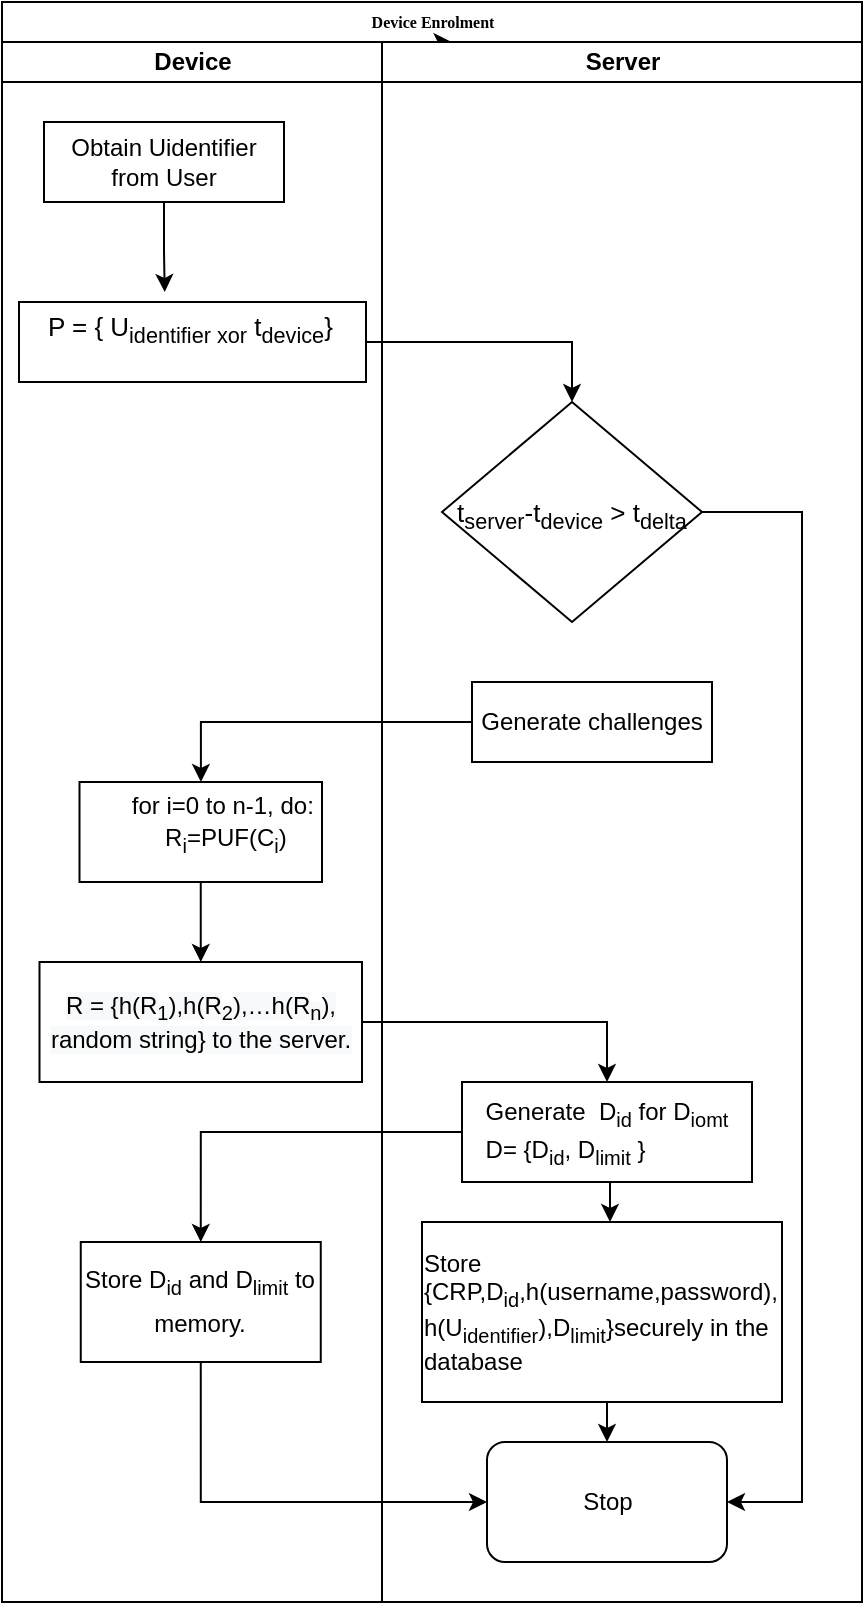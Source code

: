 <mxfile version="14.3.0" type="github">
  <diagram name="Page-1" id="74e2e168-ea6b-b213-b513-2b3c1d86103e">
    <mxGraphModel dx="1186" dy="747" grid="1" gridSize="10" guides="1" tooltips="1" connect="1" arrows="1" fold="1" page="1" pageScale="1" pageWidth="1100" pageHeight="850" background="#ffffff" math="0" shadow="0">
      <root>
        <mxCell id="0" />
        <mxCell id="1" parent="0" />
        <mxCell id="77e6c97f196da883-1" value="Device Enrolment" style="swimlane;html=1;childLayout=stackLayout;startSize=20;rounded=0;shadow=0;labelBackgroundColor=none;strokeWidth=1;fontFamily=Verdana;fontSize=8;align=center;" parent="1" vertex="1">
          <mxGeometry x="320" y="10" width="430" height="800" as="geometry">
            <mxRectangle x="70" y="40" width="50" height="20" as="alternateBounds" />
          </mxGeometry>
        </mxCell>
        <mxCell id="PNpXFueBDEGOKT5g1c5p-12" style="edgeStyle=orthogonalEdgeStyle;rounded=0;orthogonalLoop=1;jettySize=auto;html=1;exitX=1;exitY=0;exitDx=0;exitDy=0;entryX=0.145;entryY=0.001;entryDx=0;entryDy=0;entryPerimeter=0;" edge="1" parent="77e6c97f196da883-1" source="77e6c97f196da883-2" target="77e6c97f196da883-3">
          <mxGeometry relative="1" as="geometry" />
        </mxCell>
        <mxCell id="77e6c97f196da883-2" value="Device" style="swimlane;html=1;startSize=20;" parent="77e6c97f196da883-1" vertex="1">
          <mxGeometry y="20" width="190" height="780" as="geometry" />
        </mxCell>
        <mxCell id="PNpXFueBDEGOKT5g1c5p-15" style="edgeStyle=orthogonalEdgeStyle;rounded=0;orthogonalLoop=1;jettySize=auto;html=1;exitX=0.5;exitY=1;exitDx=0;exitDy=0;entryX=0.42;entryY=-0.125;entryDx=0;entryDy=0;entryPerimeter=0;" edge="1" parent="77e6c97f196da883-2" source="PNpXFueBDEGOKT5g1c5p-1" target="PNpXFueBDEGOKT5g1c5p-2">
          <mxGeometry relative="1" as="geometry" />
        </mxCell>
        <mxCell id="PNpXFueBDEGOKT5g1c5p-1" value="Obtain Uidentifier from User" style="rounded=0;whiteSpace=wrap;html=1;" vertex="1" parent="77e6c97f196da883-2">
          <mxGeometry x="21" y="40" width="120" height="40" as="geometry" />
        </mxCell>
        <mxCell id="PNpXFueBDEGOKT5g1c5p-2" value="&lt;p class=&quot;MsoNormal&quot; style=&quot;margin: 0cm ; text-indent: 0cm ; font-family: &amp;#34;times&amp;#34;&quot;&gt;&lt;font style=&quot;font-size: 14px&quot;&gt;&lt;br&gt;&lt;/font&gt;&lt;/p&gt;&lt;p class=&quot;MsoNormal&quot; style=&quot;margin: 0cm ; text-indent: 0cm&quot;&gt;&lt;div style=&quot;text-align: left&quot;&gt;&lt;font style=&quot;font-size: 13px&quot;&gt;&lt;font style=&quot;text-indent: 0cm&quot;&gt;P = { U&lt;sub&gt;identifier xor&lt;/sub&gt;&lt;span lang=&quot;EN-US&quot;&gt;&amp;nbsp;&lt;/span&gt;&lt;/font&gt;&lt;font style=&quot;text-indent: 0cm&quot;&gt;t&lt;sub&gt;device&lt;/sub&gt;}&amp;nbsp;&lt;/font&gt;&lt;/font&gt;&lt;/div&gt;&lt;div style=&quot;text-align: left&quot;&gt;&lt;br&gt;&lt;/div&gt;&lt;/p&gt;" style="rounded=0;whiteSpace=wrap;html=1;fontSize=13;" vertex="1" parent="77e6c97f196da883-2">
          <mxGeometry x="8.5" y="130" width="173.5" height="40" as="geometry" />
        </mxCell>
        <mxCell id="PNpXFueBDEGOKT5g1c5p-19" style="edgeStyle=orthogonalEdgeStyle;rounded=0;orthogonalLoop=1;jettySize=auto;html=1;exitX=0.5;exitY=1;exitDx=0;exitDy=0;entryX=0.5;entryY=0;entryDx=0;entryDy=0;" edge="1" parent="77e6c97f196da883-2" source="PNpXFueBDEGOKT5g1c5p-5" target="PNpXFueBDEGOKT5g1c5p-10">
          <mxGeometry relative="1" as="geometry" />
        </mxCell>
        <mxCell id="PNpXFueBDEGOKT5g1c5p-5" value="&lt;p class=&quot;MsoNormal&quot; align=&quot;left&quot; style=&quot;margin: 6pt 0cm ; text-align: left ; text-indent: 0cm ; font-size: 10pt ; font-family: &amp;#34;times&amp;#34;&quot;&gt;&lt;br&gt;&lt;/p&gt;&lt;p class=&quot;MsoNormal&quot; align=&quot;left&quot; style=&quot;margin: 6pt 0cm 6pt 11.35pt ; text-align: left ; text-indent: 0cm ; font-size: 10pt&quot;&gt;&lt;span style=&quot;font-size: 9pt&quot;&gt;&amp;nbsp; for i=0 to n-1, do:&lt;br&gt;&amp;nbsp;&amp;nbsp;&amp;nbsp;&amp;nbsp;&amp;nbsp;&amp;nbsp; R&lt;sub&gt;i&lt;/sub&gt;=PUF(C&lt;sub&gt;i&lt;/sub&gt;)&lt;br&gt;&lt;br&gt;&lt;/span&gt;&lt;/p&gt;&lt;p class=&quot;MsoNormal&quot; align=&quot;left&quot; style=&quot;margin: 0cm ; text-align: left ; text-indent: 0cm ; font-size: 10pt ; font-family: &amp;#34;times&amp;#34;&quot;&gt;&lt;br&gt;&lt;/p&gt;" style="rounded=0;whiteSpace=wrap;html=1;" vertex="1" parent="77e6c97f196da883-2">
          <mxGeometry x="38.75" y="370" width="121.25" height="50" as="geometry" />
        </mxCell>
        <mxCell id="PNpXFueBDEGOKT5g1c5p-7" value="&lt;span style=&quot;font-size: 9pt&quot;&gt;Store D&lt;sub&gt;id&lt;/sub&gt; and D&lt;sub&gt;limit&lt;/sub&gt; to memory.&lt;/span&gt;&lt;span style=&quot;font-size: medium&quot;&gt;&lt;/span&gt;" style="rounded=0;whiteSpace=wrap;html=1;" vertex="1" parent="77e6c97f196da883-2">
          <mxGeometry x="39.38" y="600" width="120" height="60" as="geometry" />
        </mxCell>
        <mxCell id="PNpXFueBDEGOKT5g1c5p-10" value="&lt;span style=&quot;color: rgb(0 , 0 , 0) ; font-size: 12px ; font-style: normal ; font-weight: 400 ; letter-spacing: normal ; text-align: left ; text-indent: 0px ; text-transform: none ; word-spacing: 0px ; background-color: rgb(248 , 249 , 250) ; display: inline ; float: none&quot;&gt;R = {h(R&lt;/span&gt;&lt;sub style=&quot;color: rgb(0 , 0 , 0) ; font-style: normal ; font-weight: 400 ; letter-spacing: normal ; text-align: left ; text-indent: 0px ; text-transform: none ; word-spacing: 0px ; background-color: rgb(248 , 249 , 250)&quot;&gt;1&lt;/sub&gt;&lt;span style=&quot;color: rgb(0 , 0 , 0) ; font-size: 12px ; font-style: normal ; font-weight: 400 ; letter-spacing: normal ; text-align: left ; text-indent: 0px ; text-transform: none ; word-spacing: 0px ; background-color: rgb(248 , 249 , 250) ; display: inline ; float: none&quot;&gt;),h(R&lt;/span&gt;&lt;sub style=&quot;color: rgb(0 , 0 , 0) ; font-style: normal ; font-weight: 400 ; letter-spacing: normal ; text-align: left ; text-indent: 0px ; text-transform: none ; word-spacing: 0px ; background-color: rgb(248 , 249 , 250)&quot;&gt;2&lt;/sub&gt;&lt;span style=&quot;color: rgb(0 , 0 , 0) ; font-size: 12px ; font-style: normal ; font-weight: 400 ; letter-spacing: normal ; text-align: left ; text-indent: 0px ; text-transform: none ; word-spacing: 0px ; background-color: rgb(248 , 249 , 250) ; display: inline ; float: none&quot;&gt;),…h(R&lt;/span&gt;&lt;sub style=&quot;color: rgb(0 , 0 , 0) ; font-style: normal ; font-weight: 400 ; letter-spacing: normal ; text-align: left ; text-indent: 0px ; text-transform: none ; word-spacing: 0px ; background-color: rgb(248 , 249 , 250)&quot;&gt;n&lt;/sub&gt;&lt;span style=&quot;color: rgb(0 , 0 , 0) ; font-size: 12px ; font-style: normal ; font-weight: 400 ; letter-spacing: normal ; text-align: left ; text-indent: 0px ; text-transform: none ; word-spacing: 0px ; background-color: rgb(248 , 249 , 250) ; display: inline ; float: none&quot;&gt;), random string} to the server.&lt;/span&gt;" style="rounded=0;whiteSpace=wrap;html=1;" vertex="1" parent="77e6c97f196da883-2">
          <mxGeometry x="18.75" y="460" width="161.25" height="60" as="geometry" />
        </mxCell>
        <mxCell id="77e6c97f196da883-3" value="Server" style="swimlane;html=1;startSize=20;" parent="77e6c97f196da883-1" vertex="1">
          <mxGeometry x="190" y="20" width="240" height="780" as="geometry" />
        </mxCell>
        <mxCell id="PNpXFueBDEGOKT5g1c5p-14" style="edgeStyle=orthogonalEdgeStyle;rounded=0;orthogonalLoop=1;jettySize=auto;html=1;entryX=1;entryY=0.5;entryDx=0;entryDy=0;" edge="1" parent="77e6c97f196da883-3" source="PNpXFueBDEGOKT5g1c5p-3" target="PNpXFueBDEGOKT5g1c5p-8">
          <mxGeometry relative="1" as="geometry">
            <Array as="points">
              <mxPoint x="210" y="235" />
              <mxPoint x="210" y="730" />
            </Array>
          </mxGeometry>
        </mxCell>
        <mxCell id="PNpXFueBDEGOKT5g1c5p-3" value="&lt;font style=&quot;font-size: 13px&quot;&gt;t&lt;sub&gt;server&lt;/sub&gt;-t&lt;sub&gt;device&lt;/sub&gt; &amp;gt; t&lt;sub&gt;delta&lt;/sub&gt;&lt;/font&gt;&lt;span style=&quot;font-size: medium&quot;&gt;&lt;/span&gt;" style="rhombus;whiteSpace=wrap;html=1;" vertex="1" parent="77e6c97f196da883-3">
          <mxGeometry x="30" y="180" width="130" height="110" as="geometry" />
        </mxCell>
        <mxCell id="PNpXFueBDEGOKT5g1c5p-4" value="Generate challenges" style="rounded=0;whiteSpace=wrap;html=1;" vertex="1" parent="77e6c97f196da883-3">
          <mxGeometry x="45" y="320" width="120" height="40" as="geometry" />
        </mxCell>
        <mxCell id="PNpXFueBDEGOKT5g1c5p-21" style="edgeStyle=orthogonalEdgeStyle;rounded=0;orthogonalLoop=1;jettySize=auto;html=1;exitX=0.5;exitY=1;exitDx=0;exitDy=0;entryX=0.5;entryY=0;entryDx=0;entryDy=0;" edge="1" parent="77e6c97f196da883-3">
          <mxGeometry relative="1" as="geometry">
            <mxPoint x="116.5" y="570" as="sourcePoint" />
            <mxPoint x="114" y="590" as="targetPoint" />
          </mxGeometry>
        </mxCell>
        <mxCell id="PNpXFueBDEGOKT5g1c5p-6" value="&lt;p class=&quot;MsoNormal&quot; align=&quot;left&quot; style=&quot;margin: 0cm ; text-align: left ; text-indent: 0cm ; font-size: 10pt&quot;&gt;&lt;span style=&quot;font-size: 9pt&quot;&gt;Generate&amp;nbsp; D&lt;sub&gt;id&lt;/sub&gt; for D&lt;sub&gt;iomt&lt;/sub&gt;&lt;/span&gt;&lt;/p&gt;&lt;p class=&quot;MsoNormal&quot; align=&quot;left&quot; style=&quot;margin: 0cm ; text-align: left ; text-indent: 0cm ; font-size: 10pt&quot;&gt;&lt;span style=&quot;font-size: 9pt&quot;&gt;D= {D&lt;sub&gt;id&lt;/sub&gt;, D&lt;sub&gt;limit&lt;/sub&gt; }&amp;nbsp;&lt;/span&gt;&lt;/p&gt;" style="rounded=0;whiteSpace=wrap;html=1;" vertex="1" parent="77e6c97f196da883-3">
          <mxGeometry x="40" y="520" width="145" height="50" as="geometry" />
        </mxCell>
        <mxCell id="PNpXFueBDEGOKT5g1c5p-8" value="Stop" style="rounded=1;whiteSpace=wrap;html=1;" vertex="1" parent="77e6c97f196da883-3">
          <mxGeometry x="52.5" y="700" width="120" height="60" as="geometry" />
        </mxCell>
        <mxCell id="PNpXFueBDEGOKT5g1c5p-23" style="edgeStyle=orthogonalEdgeStyle;rounded=0;orthogonalLoop=1;jettySize=auto;html=1;exitX=0.5;exitY=1;exitDx=0;exitDy=0;entryX=0.5;entryY=0;entryDx=0;entryDy=0;" edge="1" parent="77e6c97f196da883-3" source="PNpXFueBDEGOKT5g1c5p-9" target="PNpXFueBDEGOKT5g1c5p-8">
          <mxGeometry relative="1" as="geometry" />
        </mxCell>
        <mxCell id="PNpXFueBDEGOKT5g1c5p-9" value="&lt;div style=&quot;text-align: left&quot;&gt;&lt;span style=&quot;font-size: 9pt&quot;&gt;Store {CRP,D&lt;/span&gt;&lt;sub&gt;id&lt;/sub&gt;&lt;span style=&quot;font-size: 9pt&quot;&gt;,h(username,password), h(U&lt;/span&gt;&lt;sub&gt;identifier&lt;/sub&gt;&lt;span style=&quot;font-size: 9pt&quot;&gt;),D&lt;/span&gt;&lt;sub&gt;limit&lt;/sub&gt;&lt;span style=&quot;font-size: 9pt&quot;&gt;}securely in the database&lt;/span&gt;&lt;/div&gt;&lt;span style=&quot;font-size: medium&quot;&gt;&lt;div style=&quot;text-align: justify&quot;&gt;&lt;/div&gt;&lt;/span&gt;" style="rounded=0;whiteSpace=wrap;html=1;align=center;" vertex="1" parent="77e6c97f196da883-3">
          <mxGeometry x="20" y="590" width="180" height="90" as="geometry" />
        </mxCell>
        <mxCell id="PNpXFueBDEGOKT5g1c5p-16" style="edgeStyle=orthogonalEdgeStyle;rounded=0;orthogonalLoop=1;jettySize=auto;html=1;entryX=0.5;entryY=0;entryDx=0;entryDy=0;" edge="1" parent="77e6c97f196da883-1" source="PNpXFueBDEGOKT5g1c5p-2" target="PNpXFueBDEGOKT5g1c5p-3">
          <mxGeometry relative="1" as="geometry" />
        </mxCell>
        <mxCell id="PNpXFueBDEGOKT5g1c5p-18" style="edgeStyle=orthogonalEdgeStyle;rounded=0;orthogonalLoop=1;jettySize=auto;html=1;" edge="1" parent="77e6c97f196da883-1" source="PNpXFueBDEGOKT5g1c5p-4" target="PNpXFueBDEGOKT5g1c5p-5">
          <mxGeometry relative="1" as="geometry" />
        </mxCell>
        <mxCell id="PNpXFueBDEGOKT5g1c5p-20" style="edgeStyle=orthogonalEdgeStyle;rounded=0;orthogonalLoop=1;jettySize=auto;html=1;exitX=1;exitY=0.5;exitDx=0;exitDy=0;entryX=0.5;entryY=0;entryDx=0;entryDy=0;" edge="1" parent="77e6c97f196da883-1" source="PNpXFueBDEGOKT5g1c5p-10" target="PNpXFueBDEGOKT5g1c5p-6">
          <mxGeometry relative="1" as="geometry" />
        </mxCell>
        <mxCell id="PNpXFueBDEGOKT5g1c5p-22" style="edgeStyle=orthogonalEdgeStyle;rounded=0;orthogonalLoop=1;jettySize=auto;html=1;entryX=0.5;entryY=0;entryDx=0;entryDy=0;" edge="1" parent="77e6c97f196da883-1" source="PNpXFueBDEGOKT5g1c5p-6" target="PNpXFueBDEGOKT5g1c5p-7">
          <mxGeometry relative="1" as="geometry" />
        </mxCell>
        <mxCell id="PNpXFueBDEGOKT5g1c5p-24" style="edgeStyle=orthogonalEdgeStyle;rounded=0;orthogonalLoop=1;jettySize=auto;html=1;exitX=0.5;exitY=1;exitDx=0;exitDy=0;entryX=0;entryY=0.5;entryDx=0;entryDy=0;" edge="1" parent="77e6c97f196da883-1" source="PNpXFueBDEGOKT5g1c5p-7" target="PNpXFueBDEGOKT5g1c5p-8">
          <mxGeometry relative="1" as="geometry" />
        </mxCell>
      </root>
    </mxGraphModel>
  </diagram>
</mxfile>
